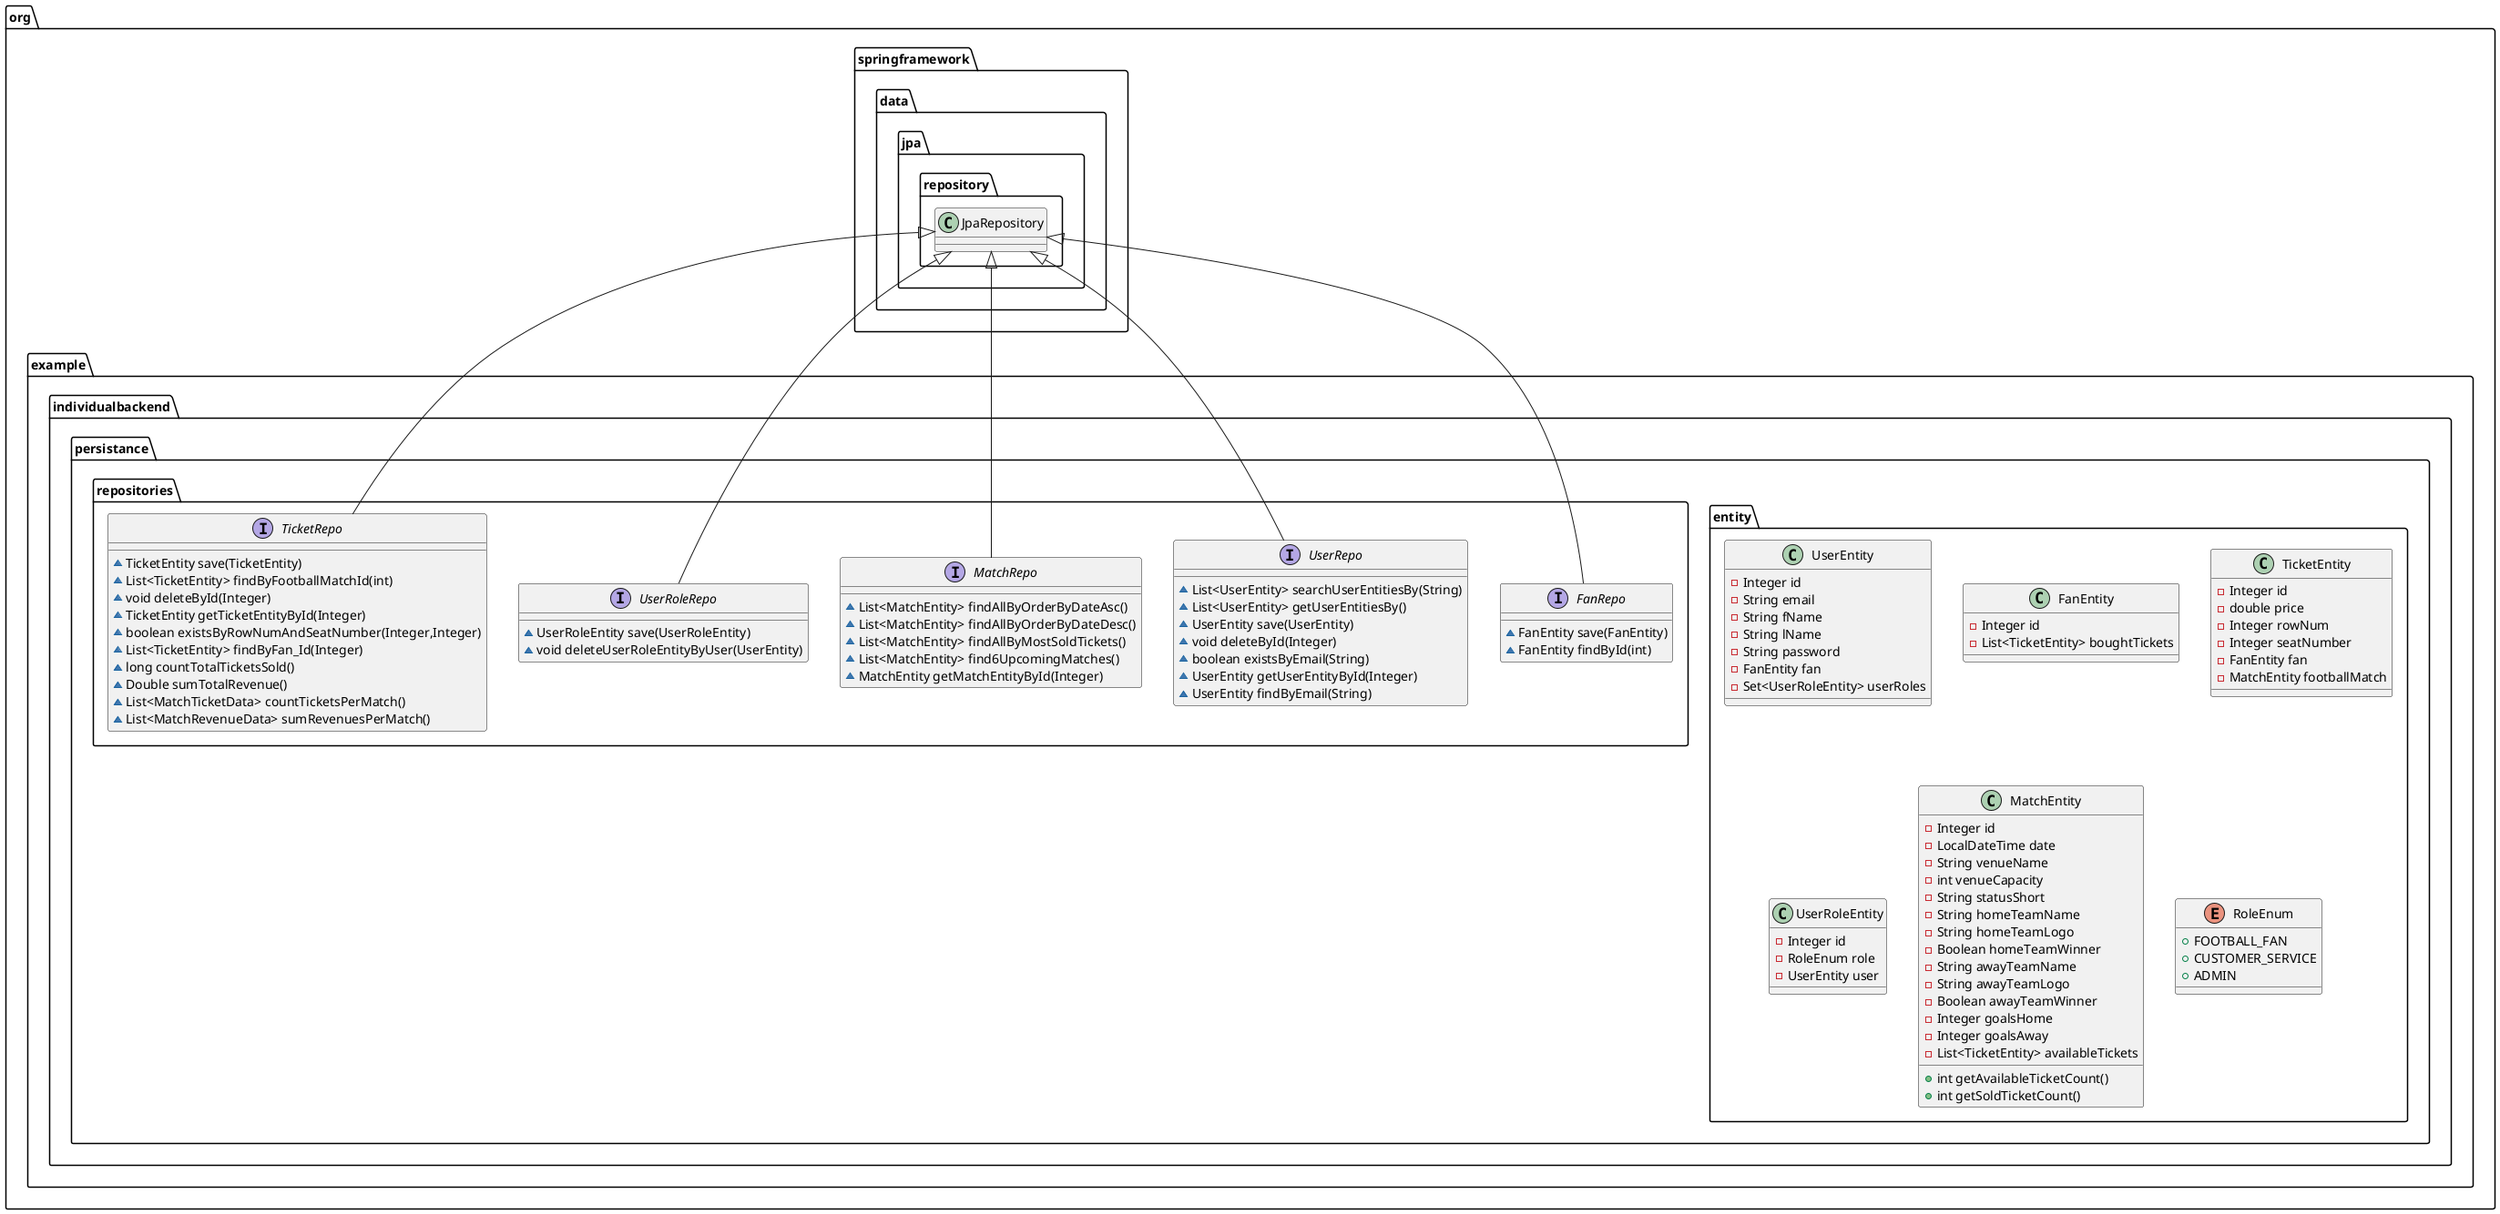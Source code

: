 @startuml
class org.example.individualbackend.persistance.entity.UserEntity {
- Integer id
- String email
- String fName
- String lName
- String password
- FanEntity fan
- Set<UserRoleEntity> userRoles
}

class org.example.individualbackend.persistance.entity.FanEntity {
- Integer id
- List<TicketEntity> boughtTickets
}

interface org.example.individualbackend.persistance.repositories.FanRepo {
~ FanEntity save(FanEntity)
~ FanEntity findById(int)
}

interface org.example.individualbackend.persistance.repositories.UserRepo {
~ List<UserEntity> searchUserEntitiesBy(String)
~ List<UserEntity> getUserEntitiesBy()
~ UserEntity save(UserEntity)
~ void deleteById(Integer)
~ boolean existsByEmail(String)
~ UserEntity getUserEntityById(Integer)
~ UserEntity findByEmail(String)
}

class org.example.individualbackend.persistance.entity.TicketEntity {
- Integer id
- double price
- Integer rowNum
- Integer seatNumber
- FanEntity fan
- MatchEntity footballMatch
}

interface org.example.individualbackend.persistance.repositories.MatchRepo {
~ List<MatchEntity> findAllByOrderByDateAsc()
~ List<MatchEntity> findAllByOrderByDateDesc()
~ List<MatchEntity> findAllByMostSoldTickets()
~ List<MatchEntity> find6UpcomingMatches()
~ MatchEntity getMatchEntityById(Integer)
}

class org.example.individualbackend.persistance.entity.UserRoleEntity {
- Integer id
- RoleEnum role
- UserEntity user
}

interface org.example.individualbackend.persistance.repositories.UserRoleRepo {
~ UserRoleEntity save(UserRoleEntity)
~ void deleteUserRoleEntityByUser(UserEntity)
}

interface org.example.individualbackend.persistance.repositories.TicketRepo {
~ TicketEntity save(TicketEntity)
~ List<TicketEntity> findByFootballMatchId(int)
~ void deleteById(Integer)
~ TicketEntity getTicketEntityById(Integer)
~ boolean existsByRowNumAndSeatNumber(Integer,Integer)
~ List<TicketEntity> findByFan_Id(Integer)
~ long countTotalTicketsSold()
~ Double sumTotalRevenue()
~ List<MatchTicketData> countTicketsPerMatch()
~ List<MatchRevenueData> sumRevenuesPerMatch()
}

class org.example.individualbackend.persistance.entity.MatchEntity {
- Integer id
- LocalDateTime date
- String venueName
- int venueCapacity
- String statusShort
- String homeTeamName
- String homeTeamLogo
- Boolean homeTeamWinner
- String awayTeamName
- String awayTeamLogo
- Boolean awayTeamWinner
- Integer goalsHome
- Integer goalsAway
- List<TicketEntity> availableTickets
+ int getAvailableTicketCount()
+ int getSoldTicketCount()
}


enum org.example.individualbackend.persistance.entity.RoleEnum {
+  FOOTBALL_FAN
+  CUSTOMER_SERVICE
+  ADMIN
}



org.springframework.data.jpa.repository.JpaRepository <|-- org.example.individualbackend.persistance.repositories.FanRepo
org.springframework.data.jpa.repository.JpaRepository <|-- org.example.individualbackend.persistance.repositories.UserRepo
org.springframework.data.jpa.repository.JpaRepository <|-- org.example.individualbackend.persistance.repositories.MatchRepo
org.springframework.data.jpa.repository.JpaRepository <|-- org.example.individualbackend.persistance.repositories.UserRoleRepo
org.springframework.data.jpa.repository.JpaRepository <|-- org.example.individualbackend.persistance.repositories.TicketRepo
@enduml